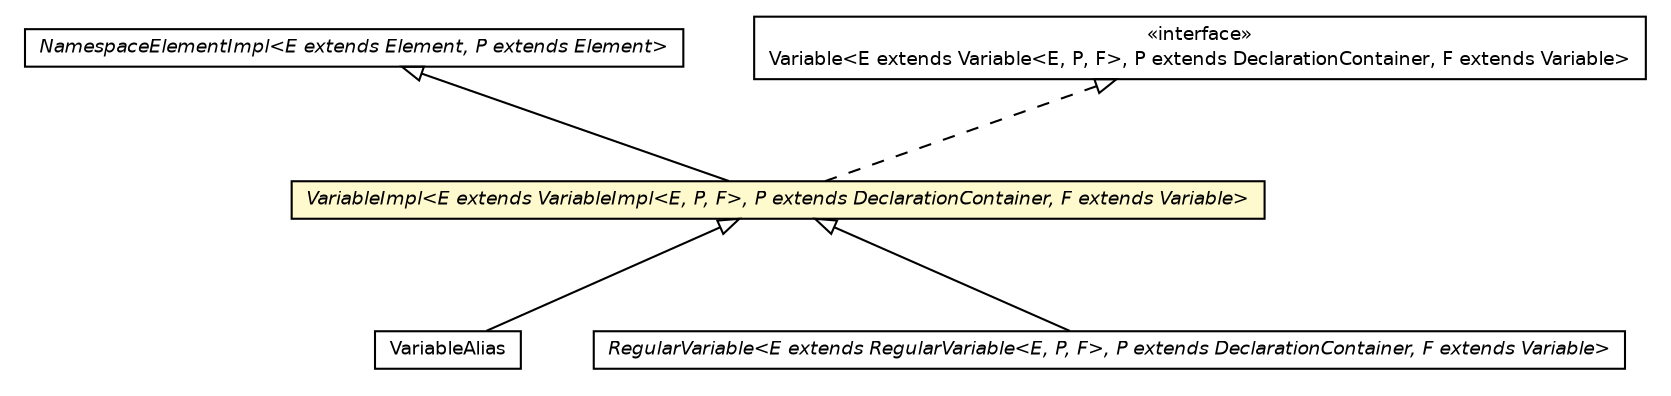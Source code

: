 #!/usr/local/bin/dot
#
# Class diagram 
# Generated by UMLGraph version 5.2 (http://www.umlgraph.org/)
#

digraph G {
	edge [fontname="Helvetica",fontsize=10,labelfontname="Helvetica",labelfontsize=10];
	node [fontname="Helvetica",fontsize=10,shape=plaintext];
	nodesep=0.25;
	ranksep=0.5;
	// chameleon.core.namespace.NamespaceElementImpl<E extends chameleon.core.element.Element, P extends chameleon.core.element.Element>
	c30645 [label=<<table title="chameleon.core.namespace.NamespaceElementImpl" border="0" cellborder="1" cellspacing="0" cellpadding="2" port="p" href="../namespace/NamespaceElementImpl.html">
		<tr><td><table border="0" cellspacing="0" cellpadding="1">
<tr><td align="center" balign="center"><font face="Helvetica-Oblique"> NamespaceElementImpl&lt;E extends Element, P extends Element&gt; </font></td></tr>
		</table></td></tr>
		</table>>, fontname="Helvetica", fontcolor="black", fontsize=9.0];
	// chameleon.core.variable.VariableImpl<E extends chameleon.core.variable.VariableImpl<E, P, F>, P extends chameleon.core.declaration.DeclarationContainer, F extends chameleon.core.variable.Variable>
	c30727 [label=<<table title="chameleon.core.variable.VariableImpl" border="0" cellborder="1" cellspacing="0" cellpadding="2" port="p" bgcolor="lemonChiffon" href="./VariableImpl.html">
		<tr><td><table border="0" cellspacing="0" cellpadding="1">
<tr><td align="center" balign="center"><font face="Helvetica-Oblique"> VariableImpl&lt;E extends VariableImpl&lt;E, P, F&gt;, P extends DeclarationContainer, F extends Variable&gt; </font></td></tr>
		</table></td></tr>
		</table>>, fontname="Helvetica", fontcolor="black", fontsize=9.0];
	// chameleon.core.variable.VariableAlias
	c30729 [label=<<table title="chameleon.core.variable.VariableAlias" border="0" cellborder="1" cellspacing="0" cellpadding="2" port="p" href="./VariableAlias.html">
		<tr><td><table border="0" cellspacing="0" cellpadding="1">
<tr><td align="center" balign="center"> VariableAlias </td></tr>
		</table></td></tr>
		</table>>, fontname="Helvetica", fontcolor="black", fontsize=9.0];
	// chameleon.core.variable.Variable<E extends chameleon.core.variable.Variable<E, P, F>, P extends chameleon.core.declaration.DeclarationContainer, F extends chameleon.core.variable.Variable>
	c30730 [label=<<table title="chameleon.core.variable.Variable" border="0" cellborder="1" cellspacing="0" cellpadding="2" port="p" href="./Variable.html">
		<tr><td><table border="0" cellspacing="0" cellpadding="1">
<tr><td align="center" balign="center"> &#171;interface&#187; </td></tr>
<tr><td align="center" balign="center"> Variable&lt;E extends Variable&lt;E, P, F&gt;, P extends DeclarationContainer, F extends Variable&gt; </td></tr>
		</table></td></tr>
		</table>>, fontname="Helvetica", fontcolor="black", fontsize=9.0];
	// chameleon.core.variable.RegularVariable<E extends chameleon.core.variable.RegularVariable<E, P, F>, P extends chameleon.core.declaration.DeclarationContainer, F extends chameleon.core.variable.Variable>
	c30731 [label=<<table title="chameleon.core.variable.RegularVariable" border="0" cellborder="1" cellspacing="0" cellpadding="2" port="p" href="./RegularVariable.html">
		<tr><td><table border="0" cellspacing="0" cellpadding="1">
<tr><td align="center" balign="center"><font face="Helvetica-Oblique"> RegularVariable&lt;E extends RegularVariable&lt;E, P, F&gt;, P extends DeclarationContainer, F extends Variable&gt; </font></td></tr>
		</table></td></tr>
		</table>>, fontname="Helvetica", fontcolor="black", fontsize=9.0];
	//chameleon.core.variable.VariableImpl<E extends chameleon.core.variable.VariableImpl<E, P, F>, P extends chameleon.core.declaration.DeclarationContainer, F extends chameleon.core.variable.Variable> extends chameleon.core.namespace.NamespaceElementImpl<E, P>
	c30645:p -> c30727:p [dir=back,arrowtail=empty];
	//chameleon.core.variable.VariableImpl<E extends chameleon.core.variable.VariableImpl<E, P, F>, P extends chameleon.core.declaration.DeclarationContainer, F extends chameleon.core.variable.Variable> implements chameleon.core.variable.Variable<E extends chameleon.core.variable.Variable<E, P, F>, P extends chameleon.core.declaration.DeclarationContainer, F extends chameleon.core.variable.Variable>
	c30730:p -> c30727:p [dir=back,arrowtail=empty,style=dashed];
	//chameleon.core.variable.VariableAlias extends chameleon.core.variable.VariableImpl<chameleon.core.variable.VariableAlias, chameleon.core.declaration.DeclarationContainer, chameleon.core.variable.MemberVariable>
	c30727:p -> c30729:p [dir=back,arrowtail=empty];
	//chameleon.core.variable.RegularVariable<E extends chameleon.core.variable.RegularVariable<E, P, F>, P extends chameleon.core.declaration.DeclarationContainer, F extends chameleon.core.variable.Variable> extends chameleon.core.variable.VariableImpl<E, P, F>
	c30727:p -> c30731:p [dir=back,arrowtail=empty];
}

